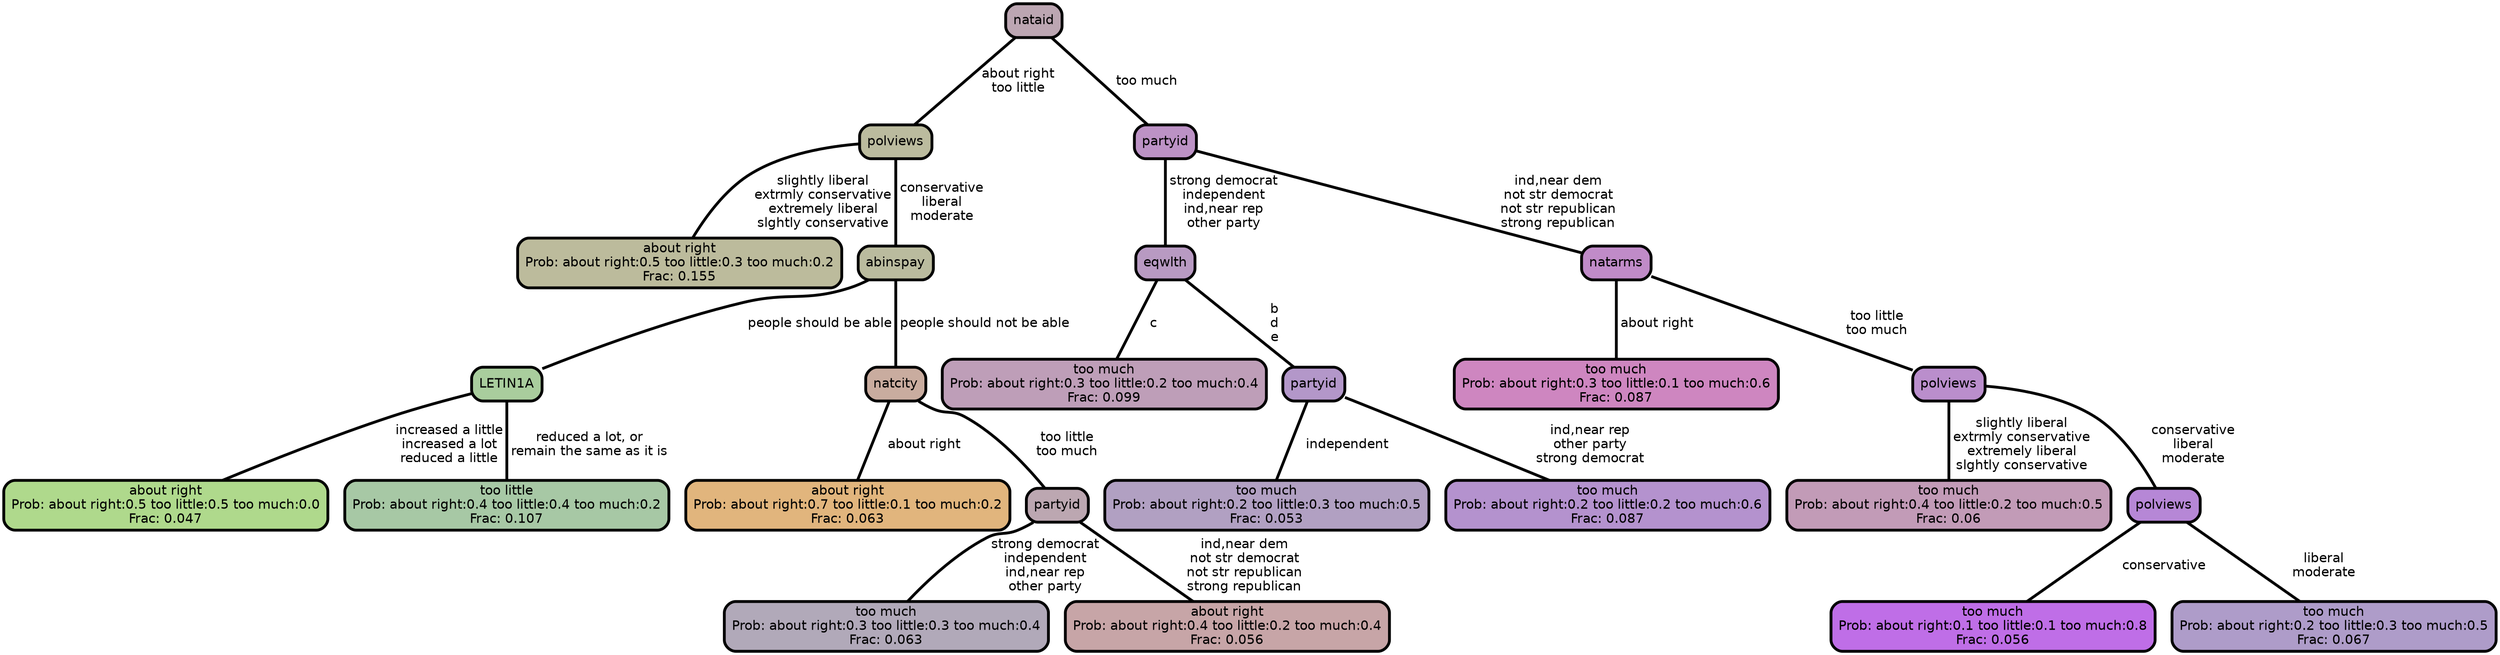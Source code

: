 graph Tree {
node [shape=box, style="filled, rounded",color="black",penwidth="3",fontcolor="black",                 fontname=helvetica] ;
graph [ranksep="0 equally", splines=straight,                 bgcolor=transparent, dpi=200] ;
edge [fontname=helvetica, color=black] ;
0 [label="about right
Prob: about right:0.5 too little:0.3 too much:0.2
Frac: 0.155", fillcolor="#bcbb9c"] ;
1 [label="polviews", fillcolor="#bbbb9e"] ;
2 [label="about right
Prob: about right:0.5 too little:0.5 too much:0.0
Frac: 0.047", fillcolor="#afd98c"] ;
3 [label="LETIN1A", fillcolor="#a9cd9d"] ;
4 [label="too little
Prob: about right:0.4 too little:0.4 too much:0.2
Frac: 0.107", fillcolor="#a7c8a5"] ;
5 [label="abinspay", fillcolor="#babb9e"] ;
6 [label="about right
Prob: about right:0.7 too little:0.1 too much:0.2
Frac: 0.063", fillcolor="#e1b57d"] ;
7 [label="natcity", fillcolor="#c9ac9f"] ;
8 [label="too much
Prob: about right:0.3 too little:0.3 too much:0.4
Frac: 0.063", fillcolor="#b1a9b9"] ;
9 [label="partyid", fillcolor="#bca7b1"] ;
10 [label="about right
Prob: about right:0.4 too little:0.2 too much:0.4
Frac: 0.056", fillcolor="#c7a5a7"] ;
11 [label="nataid", fillcolor="#bca6b2"] ;
12 [label="too much
Prob: about right:0.3 too little:0.2 too much:0.4
Frac: 0.099", fillcolor="#be9eb8"] ;
13 [label="eqwlth", fillcolor="#b89ac2"] ;
14 [label="too much
Prob: about right:0.2 too little:0.3 too much:0.5
Frac: 0.053", fillcolor="#b1a0c2"] ;
15 [label="partyid", fillcolor="#b397c9"] ;
16 [label="too much
Prob: about right:0.2 too little:0.2 too much:0.6
Frac: 0.087", fillcolor="#b492ce"] ;
17 [label="partyid", fillcolor="#bc92c5"] ;
18 [label="too much
Prob: about right:0.3 too little:0.1 too much:0.6
Frac: 0.087", fillcolor="#ce86c0"] ;
19 [label="natarms", fillcolor="#c08bc8"] ;
20 [label="too much
Prob: about right:0.4 too little:0.2 too much:0.5
Frac: 0.06", fillcolor="#c29bb7"] ;
21 [label="polviews", fillcolor="#ba8ecc"] ;
22 [label="too much
Prob: about right:0.1 too little:0.1 too much:0.8
Frac: 0.056", fillcolor="#bf6ee7"] ;
23 [label="polviews", fillcolor="#b687d6"] ;
24 [label="too much
Prob: about right:0.2 too little:0.3 too much:0.5
Frac: 0.067", fillcolor="#ae9cc9"] ;
1 -- 0 [label=" slightly liberal\n extrmly conservative\n extremely liberal\n slghtly conservative",penwidth=3] ;
1 -- 5 [label=" conservative\n liberal\n moderate",penwidth=3] ;
3 -- 2 [label=" increased a little\n increased a lot\n reduced a little",penwidth=3] ;
3 -- 4 [label=" reduced a lot, or\n remain the same as it is",penwidth=3] ;
5 -- 3 [label=" people should be able",penwidth=3] ;
5 -- 7 [label=" people should not be able",penwidth=3] ;
7 -- 6 [label=" about right",penwidth=3] ;
7 -- 9 [label=" too little\n too much",penwidth=3] ;
9 -- 8 [label=" strong democrat\n independent\n ind,near rep\n other party",penwidth=3] ;
9 -- 10 [label=" ind,near dem\n not str democrat\n not str republican\n strong republican",penwidth=3] ;
11 -- 1 [label=" about right\n too little",penwidth=3] ;
11 -- 17 [label=" too much",penwidth=3] ;
13 -- 12 [label=" c",penwidth=3] ;
13 -- 15 [label=" b\n d\n e",penwidth=3] ;
15 -- 14 [label=" independent",penwidth=3] ;
15 -- 16 [label=" ind,near rep\n other party\n strong democrat",penwidth=3] ;
17 -- 13 [label=" strong democrat\n independent\n ind,near rep\n other party",penwidth=3] ;
17 -- 19 [label=" ind,near dem\n not str democrat\n not str republican\n strong republican",penwidth=3] ;
19 -- 18 [label=" about right",penwidth=3] ;
19 -- 21 [label=" too little\n too much",penwidth=3] ;
21 -- 20 [label=" slightly liberal\n extrmly conservative\n extremely liberal\n slghtly conservative",penwidth=3] ;
21 -- 23 [label=" conservative\n liberal\n moderate",penwidth=3] ;
23 -- 22 [label=" conservative",penwidth=3] ;
23 -- 24 [label=" liberal\n moderate",penwidth=3] ;
{rank = same;}}